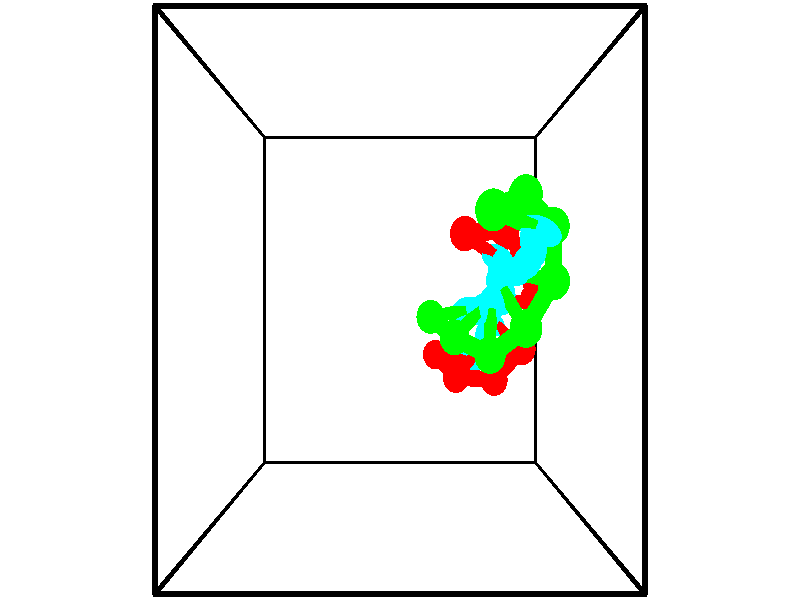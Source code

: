 // switches for output
#declare DRAW_BASES = 1; // possible values are 0, 1; only relevant for DNA ribbons
#declare DRAW_BASES_TYPE = 3; // possible values are 1, 2, 3; only relevant for DNA ribbons
#declare DRAW_FOG = 0; // set to 1 to enable fog

#include "colors.inc"

#include "transforms.inc"
background { rgb <1, 1, 1>}

#default {
   normal{
       ripples 0.25
       frequency 0.20
       turbulence 0.2
       lambda 5
   }
	finish {
		phong 0.1
		phong_size 40.
	}
}

// original window dimensions: 1024x640


// camera settings

camera {
	sky <-0, 1, 0>
	up <-0, 1, 0>
	right 1.6 * <1, 0, 0>
	location <2.5, 2.5, 11.1562>
	look_at <2.5, 2.5, 2.5>
	direction <0, 0, -8.6562>
	angle 67.0682
}


# declare cpy_camera_pos = <2.5, 2.5, 11.1562>;
# if (DRAW_FOG = 1)
fog {
	fog_type 2
	up vnormalize(cpy_camera_pos)
	color rgbt<1,1,1,0.3>
	distance 1e-5
	fog_alt 3e-3
	fog_offset 4
}
# end


// LIGHTS

# declare lum = 6;
global_settings {
	ambient_light rgb lum * <0.05, 0.05, 0.05>
	max_trace_level 15
}# declare cpy_direct_light_amount = 0.25;
light_source
{	1000 * <-1, -1, 1>,
	rgb lum * cpy_direct_light_amount
	parallel
}

light_source
{	1000 * <1, 1, -1>,
	rgb lum * cpy_direct_light_amount
	parallel
}

// strand 0

// nucleotide -1

// particle -1
sphere {
	<3.221079, 1.570824, -1.185994> 0.250000
	pigment { color rgbt <1,0,0,0> }
	no_shadow
}
cylinder {
	<3.615646, 1.507523, -1.168396>,  <3.852387, 1.469542, -1.157837>, 0.100000
	pigment { color rgbt <1,0,0,0> }
	no_shadow
}
cylinder {
	<3.615646, 1.507523, -1.168396>,  <3.221079, 1.570824, -1.185994>, 0.100000
	pigment { color rgbt <1,0,0,0> }
	no_shadow
}

// particle -1
sphere {
	<3.615646, 1.507523, -1.168396> 0.100000
	pigment { color rgbt <1,0,0,0> }
	no_shadow
}
sphere {
	0, 1
	scale<0.080000,0.200000,0.300000>
	matrix <0.015949, 0.358866, 0.933253,
		-0.163480, -0.919875, 0.356516,
		0.986417, -0.158255, 0.043996,
		3.911572, 1.460046, -1.155197>
	pigment { color rgbt <0,1,1,0> }
	no_shadow
}
cylinder {
	<3.578483, 1.253983, -0.503790>,  <3.221079, 1.570824, -1.185994>, 0.130000
	pigment { color rgbt <1,0,0,0> }
	no_shadow
}

// nucleotide -1

// particle -1
sphere {
	<3.578483, 1.253983, -0.503790> 0.250000
	pigment { color rgbt <1,0,0,0> }
	no_shadow
}
cylinder {
	<3.845116, 1.485367, -0.691856>,  <4.005095, 1.624197, -0.804696>, 0.100000
	pigment { color rgbt <1,0,0,0> }
	no_shadow
}
cylinder {
	<3.845116, 1.485367, -0.691856>,  <3.578483, 1.253983, -0.503790>, 0.100000
	pigment { color rgbt <1,0,0,0> }
	no_shadow
}

// particle -1
sphere {
	<3.845116, 1.485367, -0.691856> 0.100000
	pigment { color rgbt <1,0,0,0> }
	no_shadow
}
sphere {
	0, 1
	scale<0.080000,0.200000,0.300000>
	matrix <0.185280, 0.482365, 0.856151,
		0.722040, -0.657806, 0.214358,
		0.666581, 0.578459, -0.470165,
		4.045090, 1.658904, -0.832906>
	pigment { color rgbt <0,1,1,0> }
	no_shadow
}
cylinder {
	<4.248325, 1.265029, -0.071044>,  <3.578483, 1.253983, -0.503790>, 0.130000
	pigment { color rgbt <1,0,0,0> }
	no_shadow
}

// nucleotide -1

// particle -1
sphere {
	<4.248325, 1.265029, -0.071044> 0.250000
	pigment { color rgbt <1,0,0,0> }
	no_shadow
}
cylinder {
	<4.186405, 1.604431, -0.273460>,  <4.149253, 1.808072, -0.394910>, 0.100000
	pigment { color rgbt <1,0,0,0> }
	no_shadow
}
cylinder {
	<4.186405, 1.604431, -0.273460>,  <4.248325, 1.265029, -0.071044>, 0.100000
	pigment { color rgbt <1,0,0,0> }
	no_shadow
}

// particle -1
sphere {
	<4.186405, 1.604431, -0.273460> 0.100000
	pigment { color rgbt <1,0,0,0> }
	no_shadow
}
sphere {
	0, 1
	scale<0.080000,0.200000,0.300000>
	matrix <0.289395, 0.528691, 0.797957,
		0.944610, -0.022923, -0.327394,
		-0.154799, 0.848505, -0.506041,
		4.139966, 1.858983, -0.425273>
	pigment { color rgbt <0,1,1,0> }
	no_shadow
}
cylinder {
	<4.744617, 1.750747, 0.028863>,  <4.248325, 1.265029, -0.071044>, 0.130000
	pigment { color rgbt <1,0,0,0> }
	no_shadow
}

// nucleotide -1

// particle -1
sphere {
	<4.744617, 1.750747, 0.028863> 0.250000
	pigment { color rgbt <1,0,0,0> }
	no_shadow
}
cylinder {
	<4.436993, 1.989243, -0.063263>,  <4.252418, 2.132340, -0.118539>, 0.100000
	pigment { color rgbt <1,0,0,0> }
	no_shadow
}
cylinder {
	<4.436993, 1.989243, -0.063263>,  <4.744617, 1.750747, 0.028863>, 0.100000
	pigment { color rgbt <1,0,0,0> }
	no_shadow
}

// particle -1
sphere {
	<4.436993, 1.989243, -0.063263> 0.100000
	pigment { color rgbt <1,0,0,0> }
	no_shadow
}
sphere {
	0, 1
	scale<0.080000,0.200000,0.300000>
	matrix <0.163057, 0.531421, 0.831267,
		0.618028, 0.601740, -0.505916,
		-0.769060, 0.596240, -0.230315,
		4.206275, 2.168114, -0.132357>
	pigment { color rgbt <0,1,1,0> }
	no_shadow
}
cylinder {
	<4.962116, 2.508569, 0.050747>,  <4.744617, 1.750747, 0.028863>, 0.130000
	pigment { color rgbt <1,0,0,0> }
	no_shadow
}

// nucleotide -1

// particle -1
sphere {
	<4.962116, 2.508569, 0.050747> 0.250000
	pigment { color rgbt <1,0,0,0> }
	no_shadow
}
cylinder {
	<4.571487, 2.462708, 0.123589>,  <4.337110, 2.435191, 0.167293>, 0.100000
	pigment { color rgbt <1,0,0,0> }
	no_shadow
}
cylinder {
	<4.571487, 2.462708, 0.123589>,  <4.962116, 2.508569, 0.050747>, 0.100000
	pigment { color rgbt <1,0,0,0> }
	no_shadow
}

// particle -1
sphere {
	<4.571487, 2.462708, 0.123589> 0.100000
	pigment { color rgbt <1,0,0,0> }
	no_shadow
}
sphere {
	0, 1
	scale<0.080000,0.200000,0.300000>
	matrix <0.079447, 0.594361, 0.800264,
		-0.199987, 0.795984, -0.571328,
		-0.976572, -0.114652, 0.182103,
		4.278516, 2.428312, 0.178219>
	pigment { color rgbt <0,1,1,0> }
	no_shadow
}
cylinder {
	<4.738705, 3.160209, 0.216819>,  <4.962116, 2.508569, 0.050747>, 0.130000
	pigment { color rgbt <1,0,0,0> }
	no_shadow
}

// nucleotide -1

// particle -1
sphere {
	<4.738705, 3.160209, 0.216819> 0.250000
	pigment { color rgbt <1,0,0,0> }
	no_shadow
}
cylinder {
	<4.475231, 2.916382, 0.393257>,  <4.317147, 2.770086, 0.499120>, 0.100000
	pigment { color rgbt <1,0,0,0> }
	no_shadow
}
cylinder {
	<4.475231, 2.916382, 0.393257>,  <4.738705, 3.160209, 0.216819>, 0.100000
	pigment { color rgbt <1,0,0,0> }
	no_shadow
}

// particle -1
sphere {
	<4.475231, 2.916382, 0.393257> 0.100000
	pigment { color rgbt <1,0,0,0> }
	no_shadow
}
sphere {
	0, 1
	scale<0.080000,0.200000,0.300000>
	matrix <0.070478, 0.533672, 0.842749,
		-0.749112, 0.586192, -0.308560,
		-0.658683, -0.609567, 0.441094,
		4.277626, 2.733512, 0.525585>
	pigment { color rgbt <0,1,1,0> }
	no_shadow
}
cylinder {
	<4.335511, 3.520892, 0.598987>,  <4.738705, 3.160209, 0.216819>, 0.130000
	pigment { color rgbt <1,0,0,0> }
	no_shadow
}

// nucleotide -1

// particle -1
sphere {
	<4.335511, 3.520892, 0.598987> 0.250000
	pigment { color rgbt <1,0,0,0> }
	no_shadow
}
cylinder {
	<4.252594, 3.173065, 0.778267>,  <4.202844, 2.964369, 0.885835>, 0.100000
	pigment { color rgbt <1,0,0,0> }
	no_shadow
}
cylinder {
	<4.252594, 3.173065, 0.778267>,  <4.335511, 3.520892, 0.598987>, 0.100000
	pigment { color rgbt <1,0,0,0> }
	no_shadow
}

// particle -1
sphere {
	<4.252594, 3.173065, 0.778267> 0.100000
	pigment { color rgbt <1,0,0,0> }
	no_shadow
}
sphere {
	0, 1
	scale<0.080000,0.200000,0.300000>
	matrix <-0.051716, 0.467251, 0.882611,
		-0.976911, 0.159780, -0.141828,
		-0.207292, -0.869567, 0.448200,
		4.190406, 2.912195, 0.912727>
	pigment { color rgbt <0,1,1,0> }
	no_shadow
}
cylinder {
	<3.599812, 3.439321, 0.903027>,  <4.335511, 3.520892, 0.598987>, 0.130000
	pigment { color rgbt <1,0,0,0> }
	no_shadow
}

// nucleotide -1

// particle -1
sphere {
	<3.599812, 3.439321, 0.903027> 0.250000
	pigment { color rgbt <1,0,0,0> }
	no_shadow
}
cylinder {
	<3.893097, 3.227570, 1.073746>,  <4.069068, 3.100519, 1.176177>, 0.100000
	pigment { color rgbt <1,0,0,0> }
	no_shadow
}
cylinder {
	<3.893097, 3.227570, 1.073746>,  <3.599812, 3.439321, 0.903027>, 0.100000
	pigment { color rgbt <1,0,0,0> }
	no_shadow
}

// particle -1
sphere {
	<3.893097, 3.227570, 1.073746> 0.100000
	pigment { color rgbt <1,0,0,0> }
	no_shadow
}
sphere {
	0, 1
	scale<0.080000,0.200000,0.300000>
	matrix <-0.152966, 0.483155, 0.862069,
		-0.662571, -0.697365, 0.273279,
		0.733213, -0.529379, 0.426798,
		4.113061, 3.068756, 1.201785>
	pigment { color rgbt <0,1,1,0> }
	no_shadow
}
// strand 1

// nucleotide -1

// particle -1
sphere {
	<3.811421, 3.557353, 2.652165> 0.250000
	pigment { color rgbt <0,1,0,0> }
	no_shadow
}
cylinder {
	<4.167184, 3.407410, 2.756805>,  <4.380642, 3.317444, 2.819590>, 0.100000
	pigment { color rgbt <0,1,0,0> }
	no_shadow
}
cylinder {
	<4.167184, 3.407410, 2.756805>,  <3.811421, 3.557353, 2.652165>, 0.100000
	pigment { color rgbt <0,1,0,0> }
	no_shadow
}

// particle -1
sphere {
	<4.167184, 3.407410, 2.756805> 0.100000
	pigment { color rgbt <0,1,0,0> }
	no_shadow
}
sphere {
	0, 1
	scale<0.080000,0.200000,0.300000>
	matrix <0.045432, -0.496964, -0.866581,
		0.454851, 0.782629, -0.424973,
		0.889408, -0.374858, 0.261601,
		4.434006, 3.294952, 2.835286>
	pigment { color rgbt <0,1,1,0> }
	no_shadow
}
cylinder {
	<4.365190, 3.803453, 2.190073>,  <3.811421, 3.557353, 2.652165>, 0.130000
	pigment { color rgbt <0,1,0,0> }
	no_shadow
}

// nucleotide -1

// particle -1
sphere {
	<4.365190, 3.803453, 2.190073> 0.250000
	pigment { color rgbt <0,1,0,0> }
	no_shadow
}
cylinder {
	<4.393517, 3.441376, 2.357697>,  <4.410514, 3.224129, 2.458271>, 0.100000
	pigment { color rgbt <0,1,0,0> }
	no_shadow
}
cylinder {
	<4.393517, 3.441376, 2.357697>,  <4.365190, 3.803453, 2.190073>, 0.100000
	pigment { color rgbt <0,1,0,0> }
	no_shadow
}

// particle -1
sphere {
	<4.393517, 3.441376, 2.357697> 0.100000
	pigment { color rgbt <0,1,0,0> }
	no_shadow
}
sphere {
	0, 1
	scale<0.080000,0.200000,0.300000>
	matrix <-0.229089, -0.423644, -0.876381,
		0.970826, -0.033937, -0.237372,
		0.070820, -0.905193, 0.419060,
		4.414763, 3.169818, 2.483414>
	pigment { color rgbt <0,1,1,0> }
	no_shadow
}
cylinder {
	<4.853812, 3.441962, 1.862671>,  <4.365190, 3.803453, 2.190073>, 0.130000
	pigment { color rgbt <0,1,0,0> }
	no_shadow
}

// nucleotide -1

// particle -1
sphere {
	<4.853812, 3.441962, 1.862671> 0.250000
	pigment { color rgbt <0,1,0,0> }
	no_shadow
}
cylinder {
	<4.597798, 3.177872, 2.019875>,  <4.444190, 3.019417, 2.114197>, 0.100000
	pigment { color rgbt <0,1,0,0> }
	no_shadow
}
cylinder {
	<4.597798, 3.177872, 2.019875>,  <4.853812, 3.441962, 1.862671>, 0.100000
	pigment { color rgbt <0,1,0,0> }
	no_shadow
}

// particle -1
sphere {
	<4.597798, 3.177872, 2.019875> 0.100000
	pigment { color rgbt <0,1,0,0> }
	no_shadow
}
sphere {
	0, 1
	scale<0.080000,0.200000,0.300000>
	matrix <-0.097695, -0.437419, -0.893935,
		0.762110, -0.610545, 0.215462,
		-0.640035, -0.660227, 0.393009,
		4.405788, 2.979804, 2.137777>
	pigment { color rgbt <0,1,1,0> }
	no_shadow
}
cylinder {
	<4.908763, 2.745779, 1.684521>,  <4.853812, 3.441962, 1.862671>, 0.130000
	pigment { color rgbt <0,1,0,0> }
	no_shadow
}

// nucleotide -1

// particle -1
sphere {
	<4.908763, 2.745779, 1.684521> 0.250000
	pigment { color rgbt <0,1,0,0> }
	no_shadow
}
cylinder {
	<4.520782, 2.819458, 1.748093>,  <4.287992, 2.863665, 1.786235>, 0.100000
	pigment { color rgbt <0,1,0,0> }
	no_shadow
}
cylinder {
	<4.520782, 2.819458, 1.748093>,  <4.908763, 2.745779, 1.684521>, 0.100000
	pigment { color rgbt <0,1,0,0> }
	no_shadow
}

// particle -1
sphere {
	<4.520782, 2.819458, 1.748093> 0.100000
	pigment { color rgbt <0,1,0,0> }
	no_shadow
}
sphere {
	0, 1
	scale<0.080000,0.200000,0.300000>
	matrix <-0.217723, -0.365739, -0.904893,
		-0.108553, -0.912308, 0.394854,
		-0.969955, 0.184198, 0.158929,
		4.229795, 2.874717, 1.795771>
	pigment { color rgbt <0,1,1,0> }
	no_shadow
}
cylinder {
	<4.462453, 2.130232, 1.750965>,  <4.908763, 2.745779, 1.684521>, 0.130000
	pigment { color rgbt <0,1,0,0> }
	no_shadow
}

// nucleotide -1

// particle -1
sphere {
	<4.462453, 2.130232, 1.750965> 0.250000
	pigment { color rgbt <0,1,0,0> }
	no_shadow
}
cylinder {
	<4.263972, 2.439331, 1.592651>,  <4.144884, 2.624791, 1.497663>, 0.100000
	pigment { color rgbt <0,1,0,0> }
	no_shadow
}
cylinder {
	<4.263972, 2.439331, 1.592651>,  <4.462453, 2.130232, 1.750965>, 0.100000
	pigment { color rgbt <0,1,0,0> }
	no_shadow
}

// particle -1
sphere {
	<4.263972, 2.439331, 1.592651> 0.100000
	pigment { color rgbt <0,1,0,0> }
	no_shadow
}
sphere {
	0, 1
	scale<0.080000,0.200000,0.300000>
	matrix <-0.005481, -0.458641, -0.888605,
		-0.868190, -0.438757, 0.231814,
		-0.496201, 0.772748, -0.395783,
		4.115112, 2.671155, 1.473916>
	pigment { color rgbt <0,1,1,0> }
	no_shadow
}
cylinder {
	<3.952721, 1.756371, 1.402831>,  <4.462453, 2.130232, 1.750965>, 0.130000
	pigment { color rgbt <0,1,0,0> }
	no_shadow
}

// nucleotide -1

// particle -1
sphere {
	<3.952721, 1.756371, 1.402831> 0.250000
	pigment { color rgbt <0,1,0,0> }
	no_shadow
}
cylinder {
	<3.980994, 2.130524, 1.264229>,  <3.997958, 2.355015, 1.181068>, 0.100000
	pigment { color rgbt <0,1,0,0> }
	no_shadow
}
cylinder {
	<3.980994, 2.130524, 1.264229>,  <3.952721, 1.756371, 1.402831>, 0.100000
	pigment { color rgbt <0,1,0,0> }
	no_shadow
}

// particle -1
sphere {
	<3.980994, 2.130524, 1.264229> 0.100000
	pigment { color rgbt <0,1,0,0> }
	no_shadow
}
sphere {
	0, 1
	scale<0.080000,0.200000,0.300000>
	matrix <-0.255429, -0.318819, -0.912749,
		-0.964241, 0.153022, 0.216389,
		0.070682, 0.935381, -0.346504,
		4.002199, 2.411138, 1.160277>
	pigment { color rgbt <0,1,1,0> }
	no_shadow
}
cylinder {
	<3.411033, 1.980422, 1.081874>,  <3.952721, 1.756371, 1.402831>, 0.130000
	pigment { color rgbt <0,1,0,0> }
	no_shadow
}

// nucleotide -1

// particle -1
sphere {
	<3.411033, 1.980422, 1.081874> 0.250000
	pigment { color rgbt <0,1,0,0> }
	no_shadow
}
cylinder {
	<3.689878, 2.204605, 0.903023>,  <3.857184, 2.339115, 0.795712>, 0.100000
	pigment { color rgbt <0,1,0,0> }
	no_shadow
}
cylinder {
	<3.689878, 2.204605, 0.903023>,  <3.411033, 1.980422, 1.081874>, 0.100000
	pigment { color rgbt <0,1,0,0> }
	no_shadow
}

// particle -1
sphere {
	<3.689878, 2.204605, 0.903023> 0.100000
	pigment { color rgbt <0,1,0,0> }
	no_shadow
}
sphere {
	0, 1
	scale<0.080000,0.200000,0.300000>
	matrix <-0.330106, -0.302703, -0.894092,
		-0.636448, 0.770881, -0.026007,
		0.697111, 0.560458, -0.447127,
		3.899011, 2.372743, 0.768885>
	pigment { color rgbt <0,1,1,0> }
	no_shadow
}
cylinder {
	<3.041878, 2.251499, 0.469947>,  <3.411033, 1.980422, 1.081874>, 0.130000
	pigment { color rgbt <0,1,0,0> }
	no_shadow
}

// nucleotide -1

// particle -1
sphere {
	<3.041878, 2.251499, 0.469947> 0.250000
	pigment { color rgbt <0,1,0,0> }
	no_shadow
}
cylinder {
	<3.428441, 2.306885, 0.383339>,  <3.660379, 2.340117, 0.331374>, 0.100000
	pigment { color rgbt <0,1,0,0> }
	no_shadow
}
cylinder {
	<3.428441, 2.306885, 0.383339>,  <3.041878, 2.251499, 0.469947>, 0.100000
	pigment { color rgbt <0,1,0,0> }
	no_shadow
}

// particle -1
sphere {
	<3.428441, 2.306885, 0.383339> 0.100000
	pigment { color rgbt <0,1,0,0> }
	no_shadow
}
sphere {
	0, 1
	scale<0.080000,0.200000,0.300000>
	matrix <-0.197046, -0.141697, -0.970100,
		-0.165006, 0.980178, -0.109654,
		0.966409, 0.138465, -0.216521,
		3.718364, 2.348424, 0.318383>
	pigment { color rgbt <0,1,1,0> }
	no_shadow
}
// box output
cylinder {
	<0.000000, 0.000000, 0.000000>,  <5.000000, 0.000000, 0.000000>, 0.025000
	pigment { color rgbt <0,0,0,0> }
	no_shadow
}
cylinder {
	<0.000000, 0.000000, 0.000000>,  <0.000000, 5.000000, 0.000000>, 0.025000
	pigment { color rgbt <0,0,0,0> }
	no_shadow
}
cylinder {
	<0.000000, 0.000000, 0.000000>,  <0.000000, 0.000000, 5.000000>, 0.025000
	pigment { color rgbt <0,0,0,0> }
	no_shadow
}
cylinder {
	<5.000000, 5.000000, 5.000000>,  <0.000000, 5.000000, 5.000000>, 0.025000
	pigment { color rgbt <0,0,0,0> }
	no_shadow
}
cylinder {
	<5.000000, 5.000000, 5.000000>,  <5.000000, 0.000000, 5.000000>, 0.025000
	pigment { color rgbt <0,0,0,0> }
	no_shadow
}
cylinder {
	<5.000000, 5.000000, 5.000000>,  <5.000000, 5.000000, 0.000000>, 0.025000
	pigment { color rgbt <0,0,0,0> }
	no_shadow
}
cylinder {
	<0.000000, 0.000000, 5.000000>,  <0.000000, 5.000000, 5.000000>, 0.025000
	pigment { color rgbt <0,0,0,0> }
	no_shadow
}
cylinder {
	<0.000000, 0.000000, 5.000000>,  <5.000000, 0.000000, 5.000000>, 0.025000
	pigment { color rgbt <0,0,0,0> }
	no_shadow
}
cylinder {
	<5.000000, 5.000000, 0.000000>,  <0.000000, 5.000000, 0.000000>, 0.025000
	pigment { color rgbt <0,0,0,0> }
	no_shadow
}
cylinder {
	<5.000000, 5.000000, 0.000000>,  <5.000000, 0.000000, 0.000000>, 0.025000
	pigment { color rgbt <0,0,0,0> }
	no_shadow
}
cylinder {
	<5.000000, 0.000000, 5.000000>,  <5.000000, 0.000000, 0.000000>, 0.025000
	pigment { color rgbt <0,0,0,0> }
	no_shadow
}
cylinder {
	<0.000000, 5.000000, 0.000000>,  <0.000000, 5.000000, 5.000000>, 0.025000
	pigment { color rgbt <0,0,0,0> }
	no_shadow
}
// end of box output
